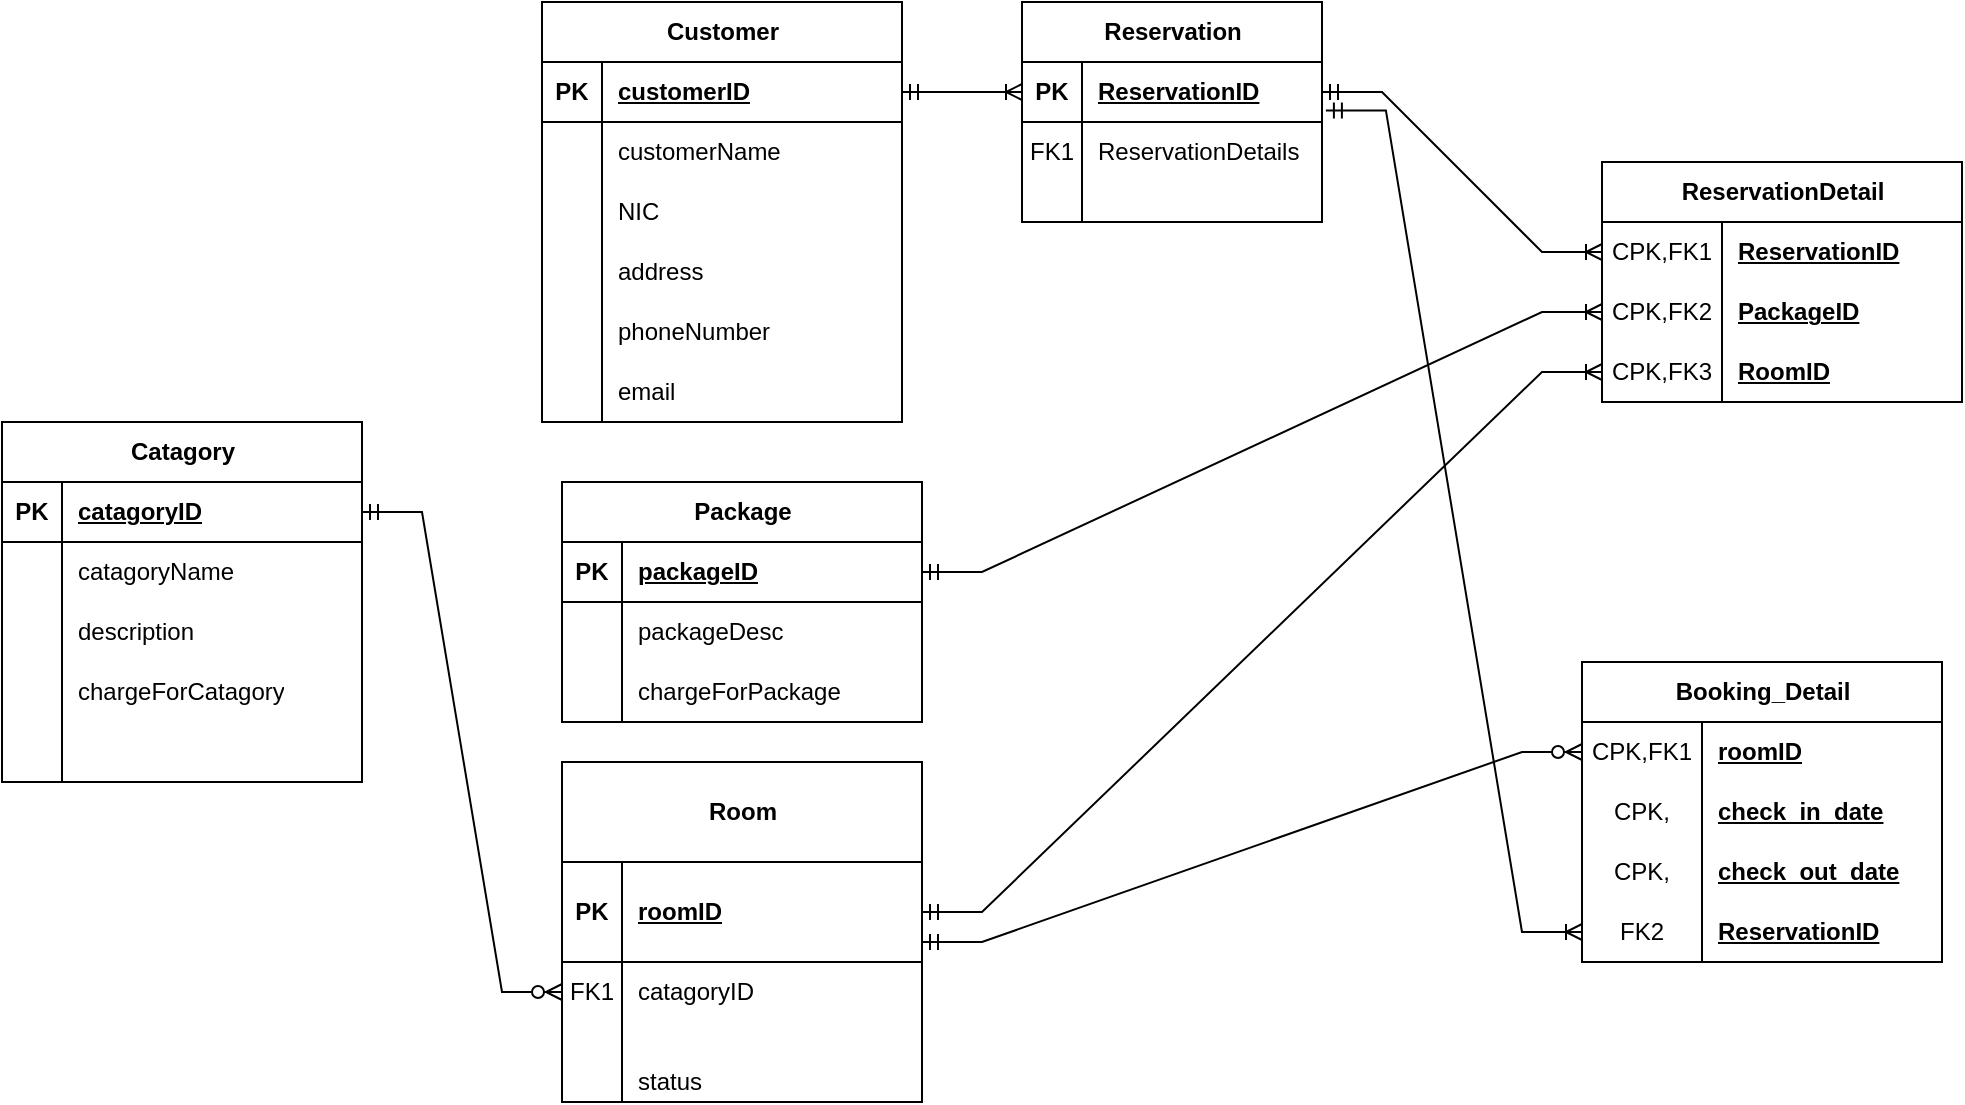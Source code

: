 <mxfile version="22.1.2" type="device">
  <diagram id="R2lEEEUBdFMjLlhIrx00" name="Page-1">
    <mxGraphModel dx="2118" dy="1706" grid="1" gridSize="10" guides="1" tooltips="1" connect="1" arrows="1" fold="1" page="1" pageScale="1" pageWidth="850" pageHeight="1100" math="0" shadow="0" extFonts="Permanent Marker^https://fonts.googleapis.com/css?family=Permanent+Marker">
      <root>
        <mxCell id="0" />
        <mxCell id="1" parent="0" />
        <mxCell id="6BSuSXwDPBjTtrX3ZI1q-87" value="Reservation" style="shape=table;startSize=30;container=1;collapsible=1;childLayout=tableLayout;fixedRows=1;rowLines=0;fontStyle=1;align=center;resizeLast=1;html=1;" parent="1" vertex="1">
          <mxGeometry x="-150" y="-300" width="150" height="110" as="geometry" />
        </mxCell>
        <mxCell id="6BSuSXwDPBjTtrX3ZI1q-88" value="" style="shape=tableRow;horizontal=0;startSize=0;swimlaneHead=0;swimlaneBody=0;fillColor=none;collapsible=0;dropTarget=0;points=[[0,0.5],[1,0.5]];portConstraint=eastwest;top=0;left=0;right=0;bottom=1;" parent="6BSuSXwDPBjTtrX3ZI1q-87" vertex="1">
          <mxGeometry y="30" width="150" height="30" as="geometry" />
        </mxCell>
        <mxCell id="6BSuSXwDPBjTtrX3ZI1q-89" value="PK" style="shape=partialRectangle;connectable=0;fillColor=none;top=0;left=0;bottom=0;right=0;fontStyle=1;overflow=hidden;whiteSpace=wrap;html=1;" parent="6BSuSXwDPBjTtrX3ZI1q-88" vertex="1">
          <mxGeometry width="30" height="30" as="geometry">
            <mxRectangle width="30" height="30" as="alternateBounds" />
          </mxGeometry>
        </mxCell>
        <mxCell id="6BSuSXwDPBjTtrX3ZI1q-90" value="ReservationID" style="shape=partialRectangle;connectable=0;fillColor=none;top=0;left=0;bottom=0;right=0;align=left;spacingLeft=6;fontStyle=5;overflow=hidden;whiteSpace=wrap;html=1;" parent="6BSuSXwDPBjTtrX3ZI1q-88" vertex="1">
          <mxGeometry x="30" width="120" height="30" as="geometry">
            <mxRectangle width="120" height="30" as="alternateBounds" />
          </mxGeometry>
        </mxCell>
        <mxCell id="6BSuSXwDPBjTtrX3ZI1q-109" value="" style="shape=tableRow;horizontal=0;startSize=0;swimlaneHead=0;swimlaneBody=0;fillColor=none;collapsible=0;dropTarget=0;points=[[0,0.5],[1,0.5]];portConstraint=eastwest;top=0;left=0;right=0;bottom=0;" parent="6BSuSXwDPBjTtrX3ZI1q-87" vertex="1">
          <mxGeometry y="60" width="150" height="30" as="geometry" />
        </mxCell>
        <mxCell id="6BSuSXwDPBjTtrX3ZI1q-110" value="FK1" style="shape=partialRectangle;connectable=0;fillColor=none;top=0;left=0;bottom=0;right=0;editable=1;overflow=hidden;whiteSpace=wrap;html=1;" parent="6BSuSXwDPBjTtrX3ZI1q-109" vertex="1">
          <mxGeometry width="30" height="30" as="geometry">
            <mxRectangle width="30" height="30" as="alternateBounds" />
          </mxGeometry>
        </mxCell>
        <mxCell id="6BSuSXwDPBjTtrX3ZI1q-111" value="ReservationDetails" style="shape=partialRectangle;connectable=0;fillColor=none;top=0;left=0;bottom=0;right=0;align=left;spacingLeft=6;overflow=hidden;whiteSpace=wrap;html=1;" parent="6BSuSXwDPBjTtrX3ZI1q-109" vertex="1">
          <mxGeometry x="30" width="120" height="30" as="geometry">
            <mxRectangle width="120" height="30" as="alternateBounds" />
          </mxGeometry>
        </mxCell>
        <mxCell id="6BSuSXwDPBjTtrX3ZI1q-106" value="" style="shape=tableRow;horizontal=0;startSize=0;swimlaneHead=0;swimlaneBody=0;fillColor=none;collapsible=0;dropTarget=0;points=[[0,0.5],[1,0.5]];portConstraint=eastwest;top=0;left=0;right=0;bottom=0;" parent="6BSuSXwDPBjTtrX3ZI1q-87" vertex="1">
          <mxGeometry y="90" width="150" height="20" as="geometry" />
        </mxCell>
        <mxCell id="6BSuSXwDPBjTtrX3ZI1q-107" value="" style="shape=partialRectangle;connectable=0;fillColor=none;top=0;left=0;bottom=0;right=0;editable=1;overflow=hidden;whiteSpace=wrap;html=1;" parent="6BSuSXwDPBjTtrX3ZI1q-106" vertex="1">
          <mxGeometry width="30" height="20" as="geometry">
            <mxRectangle width="30" height="20" as="alternateBounds" />
          </mxGeometry>
        </mxCell>
        <mxCell id="6BSuSXwDPBjTtrX3ZI1q-108" value="" style="shape=partialRectangle;connectable=0;fillColor=none;top=0;left=0;bottom=0;right=0;align=left;spacingLeft=6;overflow=hidden;whiteSpace=wrap;html=1;" parent="6BSuSXwDPBjTtrX3ZI1q-106" vertex="1">
          <mxGeometry x="30" width="120" height="20" as="geometry">
            <mxRectangle width="120" height="20" as="alternateBounds" />
          </mxGeometry>
        </mxCell>
        <mxCell id="6BSuSXwDPBjTtrX3ZI1q-112" value="Customer" style="shape=table;startSize=30;container=1;collapsible=1;childLayout=tableLayout;fixedRows=1;rowLines=0;fontStyle=1;align=center;resizeLast=1;html=1;" parent="1" vertex="1">
          <mxGeometry x="-390" y="-300" width="180" height="210" as="geometry" />
        </mxCell>
        <mxCell id="6BSuSXwDPBjTtrX3ZI1q-113" value="" style="shape=tableRow;horizontal=0;startSize=0;swimlaneHead=0;swimlaneBody=0;fillColor=none;collapsible=0;dropTarget=0;points=[[0,0.5],[1,0.5]];portConstraint=eastwest;top=0;left=0;right=0;bottom=1;" parent="6BSuSXwDPBjTtrX3ZI1q-112" vertex="1">
          <mxGeometry y="30" width="180" height="30" as="geometry" />
        </mxCell>
        <mxCell id="6BSuSXwDPBjTtrX3ZI1q-114" value="PK" style="shape=partialRectangle;connectable=0;fillColor=none;top=0;left=0;bottom=0;right=0;fontStyle=1;overflow=hidden;whiteSpace=wrap;html=1;" parent="6BSuSXwDPBjTtrX3ZI1q-113" vertex="1">
          <mxGeometry width="30" height="30" as="geometry">
            <mxRectangle width="30" height="30" as="alternateBounds" />
          </mxGeometry>
        </mxCell>
        <mxCell id="6BSuSXwDPBjTtrX3ZI1q-115" value="customerID" style="shape=partialRectangle;connectable=0;fillColor=none;top=0;left=0;bottom=0;right=0;align=left;spacingLeft=6;fontStyle=5;overflow=hidden;whiteSpace=wrap;html=1;" parent="6BSuSXwDPBjTtrX3ZI1q-113" vertex="1">
          <mxGeometry x="30" width="150" height="30" as="geometry">
            <mxRectangle width="150" height="30" as="alternateBounds" />
          </mxGeometry>
        </mxCell>
        <mxCell id="6BSuSXwDPBjTtrX3ZI1q-116" value="" style="shape=tableRow;horizontal=0;startSize=0;swimlaneHead=0;swimlaneBody=0;fillColor=none;collapsible=0;dropTarget=0;points=[[0,0.5],[1,0.5]];portConstraint=eastwest;top=0;left=0;right=0;bottom=0;" parent="6BSuSXwDPBjTtrX3ZI1q-112" vertex="1">
          <mxGeometry y="60" width="180" height="30" as="geometry" />
        </mxCell>
        <mxCell id="6BSuSXwDPBjTtrX3ZI1q-117" value="" style="shape=partialRectangle;connectable=0;fillColor=none;top=0;left=0;bottom=0;right=0;editable=1;overflow=hidden;whiteSpace=wrap;html=1;" parent="6BSuSXwDPBjTtrX3ZI1q-116" vertex="1">
          <mxGeometry width="30" height="30" as="geometry">
            <mxRectangle width="30" height="30" as="alternateBounds" />
          </mxGeometry>
        </mxCell>
        <mxCell id="6BSuSXwDPBjTtrX3ZI1q-118" value="customerName" style="shape=partialRectangle;connectable=0;fillColor=none;top=0;left=0;bottom=0;right=0;align=left;spacingLeft=6;overflow=hidden;whiteSpace=wrap;html=1;" parent="6BSuSXwDPBjTtrX3ZI1q-116" vertex="1">
          <mxGeometry x="30" width="150" height="30" as="geometry">
            <mxRectangle width="150" height="30" as="alternateBounds" />
          </mxGeometry>
        </mxCell>
        <mxCell id="6BSuSXwDPBjTtrX3ZI1q-119" value="" style="shape=tableRow;horizontal=0;startSize=0;swimlaneHead=0;swimlaneBody=0;fillColor=none;collapsible=0;dropTarget=0;points=[[0,0.5],[1,0.5]];portConstraint=eastwest;top=0;left=0;right=0;bottom=0;" parent="6BSuSXwDPBjTtrX3ZI1q-112" vertex="1">
          <mxGeometry y="90" width="180" height="30" as="geometry" />
        </mxCell>
        <mxCell id="6BSuSXwDPBjTtrX3ZI1q-120" value="" style="shape=partialRectangle;connectable=0;fillColor=none;top=0;left=0;bottom=0;right=0;editable=1;overflow=hidden;whiteSpace=wrap;html=1;" parent="6BSuSXwDPBjTtrX3ZI1q-119" vertex="1">
          <mxGeometry width="30" height="30" as="geometry">
            <mxRectangle width="30" height="30" as="alternateBounds" />
          </mxGeometry>
        </mxCell>
        <mxCell id="6BSuSXwDPBjTtrX3ZI1q-121" value="NIC" style="shape=partialRectangle;connectable=0;fillColor=none;top=0;left=0;bottom=0;right=0;align=left;spacingLeft=6;overflow=hidden;whiteSpace=wrap;html=1;" parent="6BSuSXwDPBjTtrX3ZI1q-119" vertex="1">
          <mxGeometry x="30" width="150" height="30" as="geometry">
            <mxRectangle width="150" height="30" as="alternateBounds" />
          </mxGeometry>
        </mxCell>
        <mxCell id="6BSuSXwDPBjTtrX3ZI1q-122" value="" style="shape=tableRow;horizontal=0;startSize=0;swimlaneHead=0;swimlaneBody=0;fillColor=none;collapsible=0;dropTarget=0;points=[[0,0.5],[1,0.5]];portConstraint=eastwest;top=0;left=0;right=0;bottom=0;" parent="6BSuSXwDPBjTtrX3ZI1q-112" vertex="1">
          <mxGeometry y="120" width="180" height="30" as="geometry" />
        </mxCell>
        <mxCell id="6BSuSXwDPBjTtrX3ZI1q-123" value="" style="shape=partialRectangle;connectable=0;fillColor=none;top=0;left=0;bottom=0;right=0;editable=1;overflow=hidden;whiteSpace=wrap;html=1;" parent="6BSuSXwDPBjTtrX3ZI1q-122" vertex="1">
          <mxGeometry width="30" height="30" as="geometry">
            <mxRectangle width="30" height="30" as="alternateBounds" />
          </mxGeometry>
        </mxCell>
        <mxCell id="6BSuSXwDPBjTtrX3ZI1q-124" value="address" style="shape=partialRectangle;connectable=0;fillColor=none;top=0;left=0;bottom=0;right=0;align=left;spacingLeft=6;overflow=hidden;whiteSpace=wrap;html=1;" parent="6BSuSXwDPBjTtrX3ZI1q-122" vertex="1">
          <mxGeometry x="30" width="150" height="30" as="geometry">
            <mxRectangle width="150" height="30" as="alternateBounds" />
          </mxGeometry>
        </mxCell>
        <mxCell id="6BSuSXwDPBjTtrX3ZI1q-125" value="" style="shape=tableRow;horizontal=0;startSize=0;swimlaneHead=0;swimlaneBody=0;fillColor=none;collapsible=0;dropTarget=0;points=[[0,0.5],[1,0.5]];portConstraint=eastwest;top=0;left=0;right=0;bottom=0;" parent="6BSuSXwDPBjTtrX3ZI1q-112" vertex="1">
          <mxGeometry y="150" width="180" height="30" as="geometry" />
        </mxCell>
        <mxCell id="6BSuSXwDPBjTtrX3ZI1q-126" value="" style="shape=partialRectangle;connectable=0;fillColor=none;top=0;left=0;bottom=0;right=0;editable=1;overflow=hidden;whiteSpace=wrap;html=1;" parent="6BSuSXwDPBjTtrX3ZI1q-125" vertex="1">
          <mxGeometry width="30" height="30" as="geometry">
            <mxRectangle width="30" height="30" as="alternateBounds" />
          </mxGeometry>
        </mxCell>
        <mxCell id="6BSuSXwDPBjTtrX3ZI1q-127" value="phoneNumber" style="shape=partialRectangle;connectable=0;fillColor=none;top=0;left=0;bottom=0;right=0;align=left;spacingLeft=6;overflow=hidden;whiteSpace=wrap;html=1;" parent="6BSuSXwDPBjTtrX3ZI1q-125" vertex="1">
          <mxGeometry x="30" width="150" height="30" as="geometry">
            <mxRectangle width="150" height="30" as="alternateBounds" />
          </mxGeometry>
        </mxCell>
        <mxCell id="6BSuSXwDPBjTtrX3ZI1q-128" value="" style="shape=tableRow;horizontal=0;startSize=0;swimlaneHead=0;swimlaneBody=0;fillColor=none;collapsible=0;dropTarget=0;points=[[0,0.5],[1,0.5]];portConstraint=eastwest;top=0;left=0;right=0;bottom=0;" parent="6BSuSXwDPBjTtrX3ZI1q-112" vertex="1">
          <mxGeometry y="180" width="180" height="30" as="geometry" />
        </mxCell>
        <mxCell id="6BSuSXwDPBjTtrX3ZI1q-129" value="" style="shape=partialRectangle;connectable=0;fillColor=none;top=0;left=0;bottom=0;right=0;editable=1;overflow=hidden;whiteSpace=wrap;html=1;" parent="6BSuSXwDPBjTtrX3ZI1q-128" vertex="1">
          <mxGeometry width="30" height="30" as="geometry">
            <mxRectangle width="30" height="30" as="alternateBounds" />
          </mxGeometry>
        </mxCell>
        <mxCell id="6BSuSXwDPBjTtrX3ZI1q-130" value="email" style="shape=partialRectangle;connectable=0;fillColor=none;top=0;left=0;bottom=0;right=0;align=left;spacingLeft=6;overflow=hidden;whiteSpace=wrap;html=1;" parent="6BSuSXwDPBjTtrX3ZI1q-128" vertex="1">
          <mxGeometry x="30" width="150" height="30" as="geometry">
            <mxRectangle width="150" height="30" as="alternateBounds" />
          </mxGeometry>
        </mxCell>
        <mxCell id="6BSuSXwDPBjTtrX3ZI1q-149" value="Catagory" style="shape=table;startSize=30;container=1;collapsible=1;childLayout=tableLayout;fixedRows=1;rowLines=0;fontStyle=1;align=center;resizeLast=1;html=1;" parent="1" vertex="1">
          <mxGeometry x="-660" y="-90" width="180" height="180" as="geometry" />
        </mxCell>
        <mxCell id="6BSuSXwDPBjTtrX3ZI1q-150" value="" style="shape=tableRow;horizontal=0;startSize=0;swimlaneHead=0;swimlaneBody=0;fillColor=none;collapsible=0;dropTarget=0;points=[[0,0.5],[1,0.5]];portConstraint=eastwest;top=0;left=0;right=0;bottom=1;" parent="6BSuSXwDPBjTtrX3ZI1q-149" vertex="1">
          <mxGeometry y="30" width="180" height="30" as="geometry" />
        </mxCell>
        <mxCell id="6BSuSXwDPBjTtrX3ZI1q-151" value="PK" style="shape=partialRectangle;connectable=0;fillColor=none;top=0;left=0;bottom=0;right=0;fontStyle=1;overflow=hidden;whiteSpace=wrap;html=1;" parent="6BSuSXwDPBjTtrX3ZI1q-150" vertex="1">
          <mxGeometry width="30" height="30" as="geometry">
            <mxRectangle width="30" height="30" as="alternateBounds" />
          </mxGeometry>
        </mxCell>
        <mxCell id="6BSuSXwDPBjTtrX3ZI1q-152" value="catagoryID" style="shape=partialRectangle;connectable=0;fillColor=none;top=0;left=0;bottom=0;right=0;align=left;spacingLeft=6;fontStyle=5;overflow=hidden;whiteSpace=wrap;html=1;" parent="6BSuSXwDPBjTtrX3ZI1q-150" vertex="1">
          <mxGeometry x="30" width="150" height="30" as="geometry">
            <mxRectangle width="150" height="30" as="alternateBounds" />
          </mxGeometry>
        </mxCell>
        <mxCell id="6BSuSXwDPBjTtrX3ZI1q-153" value="" style="shape=tableRow;horizontal=0;startSize=0;swimlaneHead=0;swimlaneBody=0;fillColor=none;collapsible=0;dropTarget=0;points=[[0,0.5],[1,0.5]];portConstraint=eastwest;top=0;left=0;right=0;bottom=0;" parent="6BSuSXwDPBjTtrX3ZI1q-149" vertex="1">
          <mxGeometry y="60" width="180" height="30" as="geometry" />
        </mxCell>
        <mxCell id="6BSuSXwDPBjTtrX3ZI1q-154" value="" style="shape=partialRectangle;connectable=0;fillColor=none;top=0;left=0;bottom=0;right=0;editable=1;overflow=hidden;whiteSpace=wrap;html=1;" parent="6BSuSXwDPBjTtrX3ZI1q-153" vertex="1">
          <mxGeometry width="30" height="30" as="geometry">
            <mxRectangle width="30" height="30" as="alternateBounds" />
          </mxGeometry>
        </mxCell>
        <mxCell id="6BSuSXwDPBjTtrX3ZI1q-155" value="catagoryName" style="shape=partialRectangle;connectable=0;fillColor=none;top=0;left=0;bottom=0;right=0;align=left;spacingLeft=6;overflow=hidden;whiteSpace=wrap;html=1;" parent="6BSuSXwDPBjTtrX3ZI1q-153" vertex="1">
          <mxGeometry x="30" width="150" height="30" as="geometry">
            <mxRectangle width="150" height="30" as="alternateBounds" />
          </mxGeometry>
        </mxCell>
        <mxCell id="6BSuSXwDPBjTtrX3ZI1q-156" value="" style="shape=tableRow;horizontal=0;startSize=0;swimlaneHead=0;swimlaneBody=0;fillColor=none;collapsible=0;dropTarget=0;points=[[0,0.5],[1,0.5]];portConstraint=eastwest;top=0;left=0;right=0;bottom=0;" parent="6BSuSXwDPBjTtrX3ZI1q-149" vertex="1">
          <mxGeometry y="90" width="180" height="30" as="geometry" />
        </mxCell>
        <mxCell id="6BSuSXwDPBjTtrX3ZI1q-157" value="" style="shape=partialRectangle;connectable=0;fillColor=none;top=0;left=0;bottom=0;right=0;editable=1;overflow=hidden;whiteSpace=wrap;html=1;" parent="6BSuSXwDPBjTtrX3ZI1q-156" vertex="1">
          <mxGeometry width="30" height="30" as="geometry">
            <mxRectangle width="30" height="30" as="alternateBounds" />
          </mxGeometry>
        </mxCell>
        <mxCell id="6BSuSXwDPBjTtrX3ZI1q-158" value="description" style="shape=partialRectangle;connectable=0;fillColor=none;top=0;left=0;bottom=0;right=0;align=left;spacingLeft=6;overflow=hidden;whiteSpace=wrap;html=1;" parent="6BSuSXwDPBjTtrX3ZI1q-156" vertex="1">
          <mxGeometry x="30" width="150" height="30" as="geometry">
            <mxRectangle width="150" height="30" as="alternateBounds" />
          </mxGeometry>
        </mxCell>
        <mxCell id="6BSuSXwDPBjTtrX3ZI1q-159" value="" style="shape=tableRow;horizontal=0;startSize=0;swimlaneHead=0;swimlaneBody=0;fillColor=none;collapsible=0;dropTarget=0;points=[[0,0.5],[1,0.5]];portConstraint=eastwest;top=0;left=0;right=0;bottom=0;" parent="6BSuSXwDPBjTtrX3ZI1q-149" vertex="1">
          <mxGeometry y="120" width="180" height="30" as="geometry" />
        </mxCell>
        <mxCell id="6BSuSXwDPBjTtrX3ZI1q-160" value="" style="shape=partialRectangle;connectable=0;fillColor=none;top=0;left=0;bottom=0;right=0;editable=1;overflow=hidden;whiteSpace=wrap;html=1;" parent="6BSuSXwDPBjTtrX3ZI1q-159" vertex="1">
          <mxGeometry width="30" height="30" as="geometry">
            <mxRectangle width="30" height="30" as="alternateBounds" />
          </mxGeometry>
        </mxCell>
        <mxCell id="6BSuSXwDPBjTtrX3ZI1q-161" value="chargeForCatagory" style="shape=partialRectangle;connectable=0;fillColor=none;top=0;left=0;bottom=0;right=0;align=left;spacingLeft=6;overflow=hidden;whiteSpace=wrap;html=1;" parent="6BSuSXwDPBjTtrX3ZI1q-159" vertex="1">
          <mxGeometry x="30" width="150" height="30" as="geometry">
            <mxRectangle width="150" height="30" as="alternateBounds" />
          </mxGeometry>
        </mxCell>
        <mxCell id="xr5DP-zktvgg-D1vrAoa-54" value="" style="shape=tableRow;horizontal=0;startSize=0;swimlaneHead=0;swimlaneBody=0;fillColor=none;collapsible=0;dropTarget=0;points=[[0,0.5],[1,0.5]];portConstraint=eastwest;top=0;left=0;right=0;bottom=0;" parent="6BSuSXwDPBjTtrX3ZI1q-149" vertex="1">
          <mxGeometry y="150" width="180" height="30" as="geometry" />
        </mxCell>
        <mxCell id="xr5DP-zktvgg-D1vrAoa-55" value="" style="shape=partialRectangle;connectable=0;fillColor=none;top=0;left=0;bottom=0;right=0;editable=1;overflow=hidden;whiteSpace=wrap;html=1;" parent="xr5DP-zktvgg-D1vrAoa-54" vertex="1">
          <mxGeometry width="30" height="30" as="geometry">
            <mxRectangle width="30" height="30" as="alternateBounds" />
          </mxGeometry>
        </mxCell>
        <mxCell id="xr5DP-zktvgg-D1vrAoa-56" value="" style="shape=partialRectangle;connectable=0;fillColor=none;top=0;left=0;bottom=0;right=0;align=left;spacingLeft=6;overflow=hidden;whiteSpace=wrap;html=1;" parent="xr5DP-zktvgg-D1vrAoa-54" vertex="1">
          <mxGeometry x="30" width="150" height="30" as="geometry">
            <mxRectangle width="150" height="30" as="alternateBounds" />
          </mxGeometry>
        </mxCell>
        <mxCell id="YJUFI2NF0xjuazsBcwPN-2" value="Package" style="shape=table;startSize=30;container=1;collapsible=1;childLayout=tableLayout;fixedRows=1;rowLines=0;fontStyle=1;align=center;resizeLast=1;html=1;" parent="1" vertex="1">
          <mxGeometry x="-380" y="-60" width="180" height="120" as="geometry" />
        </mxCell>
        <mxCell id="YJUFI2NF0xjuazsBcwPN-3" value="" style="shape=tableRow;horizontal=0;startSize=0;swimlaneHead=0;swimlaneBody=0;fillColor=none;collapsible=0;dropTarget=0;points=[[0,0.5],[1,0.5]];portConstraint=eastwest;top=0;left=0;right=0;bottom=1;" parent="YJUFI2NF0xjuazsBcwPN-2" vertex="1">
          <mxGeometry y="30" width="180" height="30" as="geometry" />
        </mxCell>
        <mxCell id="YJUFI2NF0xjuazsBcwPN-4" value="PK" style="shape=partialRectangle;connectable=0;fillColor=none;top=0;left=0;bottom=0;right=0;fontStyle=1;overflow=hidden;whiteSpace=wrap;html=1;" parent="YJUFI2NF0xjuazsBcwPN-3" vertex="1">
          <mxGeometry width="30" height="30" as="geometry">
            <mxRectangle width="30" height="30" as="alternateBounds" />
          </mxGeometry>
        </mxCell>
        <mxCell id="YJUFI2NF0xjuazsBcwPN-5" value="packageID" style="shape=partialRectangle;connectable=0;fillColor=none;top=0;left=0;bottom=0;right=0;align=left;spacingLeft=6;fontStyle=5;overflow=hidden;whiteSpace=wrap;html=1;" parent="YJUFI2NF0xjuazsBcwPN-3" vertex="1">
          <mxGeometry x="30" width="150" height="30" as="geometry">
            <mxRectangle width="150" height="30" as="alternateBounds" />
          </mxGeometry>
        </mxCell>
        <mxCell id="YJUFI2NF0xjuazsBcwPN-6" value="" style="shape=tableRow;horizontal=0;startSize=0;swimlaneHead=0;swimlaneBody=0;fillColor=none;collapsible=0;dropTarget=0;points=[[0,0.5],[1,0.5]];portConstraint=eastwest;top=0;left=0;right=0;bottom=0;" parent="YJUFI2NF0xjuazsBcwPN-2" vertex="1">
          <mxGeometry y="60" width="180" height="30" as="geometry" />
        </mxCell>
        <mxCell id="YJUFI2NF0xjuazsBcwPN-7" value="" style="shape=partialRectangle;connectable=0;fillColor=none;top=0;left=0;bottom=0;right=0;editable=1;overflow=hidden;whiteSpace=wrap;html=1;" parent="YJUFI2NF0xjuazsBcwPN-6" vertex="1">
          <mxGeometry width="30" height="30" as="geometry">
            <mxRectangle width="30" height="30" as="alternateBounds" />
          </mxGeometry>
        </mxCell>
        <mxCell id="YJUFI2NF0xjuazsBcwPN-8" value="packageDesc" style="shape=partialRectangle;connectable=0;fillColor=none;top=0;left=0;bottom=0;right=0;align=left;spacingLeft=6;overflow=hidden;whiteSpace=wrap;html=1;" parent="YJUFI2NF0xjuazsBcwPN-6" vertex="1">
          <mxGeometry x="30" width="150" height="30" as="geometry">
            <mxRectangle width="150" height="30" as="alternateBounds" />
          </mxGeometry>
        </mxCell>
        <mxCell id="YJUFI2NF0xjuazsBcwPN-9" value="" style="shape=tableRow;horizontal=0;startSize=0;swimlaneHead=0;swimlaneBody=0;fillColor=none;collapsible=0;dropTarget=0;points=[[0,0.5],[1,0.5]];portConstraint=eastwest;top=0;left=0;right=0;bottom=0;" parent="YJUFI2NF0xjuazsBcwPN-2" vertex="1">
          <mxGeometry y="90" width="180" height="30" as="geometry" />
        </mxCell>
        <mxCell id="YJUFI2NF0xjuazsBcwPN-10" value="" style="shape=partialRectangle;connectable=0;fillColor=none;top=0;left=0;bottom=0;right=0;editable=1;overflow=hidden;whiteSpace=wrap;html=1;" parent="YJUFI2NF0xjuazsBcwPN-9" vertex="1">
          <mxGeometry width="30" height="30" as="geometry">
            <mxRectangle width="30" height="30" as="alternateBounds" />
          </mxGeometry>
        </mxCell>
        <mxCell id="YJUFI2NF0xjuazsBcwPN-11" value="chargeForPackage" style="shape=partialRectangle;connectable=0;fillColor=none;top=0;left=0;bottom=0;right=0;align=left;spacingLeft=6;overflow=hidden;whiteSpace=wrap;html=1;" parent="YJUFI2NF0xjuazsBcwPN-9" vertex="1">
          <mxGeometry x="30" width="150" height="30" as="geometry">
            <mxRectangle width="150" height="30" as="alternateBounds" />
          </mxGeometry>
        </mxCell>
        <mxCell id="6BSuSXwDPBjTtrX3ZI1q-134" value="Room" style="shape=table;startSize=50;container=1;collapsible=1;childLayout=tableLayout;fixedRows=1;rowLines=0;fontStyle=1;align=center;resizeLast=1;html=1;" parent="1" vertex="1">
          <mxGeometry x="-380" y="80" width="180" height="170" as="geometry" />
        </mxCell>
        <mxCell id="6BSuSXwDPBjTtrX3ZI1q-135" value="" style="shape=tableRow;horizontal=0;startSize=0;swimlaneHead=0;swimlaneBody=0;fillColor=none;collapsible=0;dropTarget=0;points=[[0,0.5],[1,0.5]];portConstraint=eastwest;top=0;left=0;right=0;bottom=1;" parent="6BSuSXwDPBjTtrX3ZI1q-134" vertex="1">
          <mxGeometry y="50" width="180" height="50" as="geometry" />
        </mxCell>
        <mxCell id="6BSuSXwDPBjTtrX3ZI1q-136" value="PK" style="shape=partialRectangle;connectable=0;fillColor=none;top=0;left=0;bottom=0;right=0;fontStyle=1;overflow=hidden;whiteSpace=wrap;html=1;" parent="6BSuSXwDPBjTtrX3ZI1q-135" vertex="1">
          <mxGeometry width="30" height="50" as="geometry">
            <mxRectangle width="30" height="50" as="alternateBounds" />
          </mxGeometry>
        </mxCell>
        <mxCell id="6BSuSXwDPBjTtrX3ZI1q-137" value="roomID" style="shape=partialRectangle;connectable=0;fillColor=none;top=0;left=0;bottom=0;right=0;align=left;spacingLeft=6;fontStyle=5;overflow=hidden;whiteSpace=wrap;html=1;" parent="6BSuSXwDPBjTtrX3ZI1q-135" vertex="1">
          <mxGeometry x="30" width="150" height="50" as="geometry">
            <mxRectangle width="150" height="50" as="alternateBounds" />
          </mxGeometry>
        </mxCell>
        <mxCell id="6BSuSXwDPBjTtrX3ZI1q-138" value="" style="shape=tableRow;horizontal=0;startSize=0;swimlaneHead=0;swimlaneBody=0;fillColor=none;collapsible=0;dropTarget=0;points=[[0,0.5],[1,0.5]];portConstraint=eastwest;top=0;left=0;right=0;bottom=0;" parent="6BSuSXwDPBjTtrX3ZI1q-134" vertex="1">
          <mxGeometry y="100" width="180" height="30" as="geometry" />
        </mxCell>
        <mxCell id="6BSuSXwDPBjTtrX3ZI1q-139" value="FK1" style="shape=partialRectangle;connectable=0;fillColor=none;top=0;left=0;bottom=0;right=0;editable=1;overflow=hidden;whiteSpace=wrap;html=1;" parent="6BSuSXwDPBjTtrX3ZI1q-138" vertex="1">
          <mxGeometry width="30" height="30" as="geometry">
            <mxRectangle width="30" height="30" as="alternateBounds" />
          </mxGeometry>
        </mxCell>
        <mxCell id="6BSuSXwDPBjTtrX3ZI1q-140" value="catagoryID" style="shape=partialRectangle;connectable=0;fillColor=none;top=0;left=0;bottom=0;right=0;align=left;spacingLeft=6;overflow=hidden;whiteSpace=wrap;html=1;" parent="6BSuSXwDPBjTtrX3ZI1q-138" vertex="1">
          <mxGeometry x="30" width="150" height="30" as="geometry">
            <mxRectangle width="150" height="30" as="alternateBounds" />
          </mxGeometry>
        </mxCell>
        <mxCell id="n5HEChE04SzrDuSpgyrK-4" value="" style="shape=tableRow;horizontal=0;startSize=0;swimlaneHead=0;swimlaneBody=0;fillColor=none;collapsible=0;dropTarget=0;points=[[0,0.5],[1,0.5]];portConstraint=eastwest;top=0;left=0;right=0;bottom=0;" parent="6BSuSXwDPBjTtrX3ZI1q-134" vertex="1">
          <mxGeometry y="130" width="180" height="20" as="geometry" />
        </mxCell>
        <mxCell id="n5HEChE04SzrDuSpgyrK-5" value="" style="shape=partialRectangle;connectable=0;fillColor=none;top=0;left=0;bottom=0;right=0;editable=1;overflow=hidden;whiteSpace=wrap;html=1;" parent="n5HEChE04SzrDuSpgyrK-4" vertex="1">
          <mxGeometry width="30" height="20" as="geometry">
            <mxRectangle width="30" height="20" as="alternateBounds" />
          </mxGeometry>
        </mxCell>
        <mxCell id="n5HEChE04SzrDuSpgyrK-6" value="" style="shape=partialRectangle;connectable=0;fillColor=none;top=0;left=0;bottom=0;right=0;align=left;spacingLeft=6;overflow=hidden;whiteSpace=wrap;html=1;" parent="n5HEChE04SzrDuSpgyrK-4" vertex="1">
          <mxGeometry x="30" width="150" height="20" as="geometry">
            <mxRectangle width="150" height="20" as="alternateBounds" />
          </mxGeometry>
        </mxCell>
        <mxCell id="WtKbcfbFnYUKs9ccXpZD-10" value="" style="shape=tableRow;horizontal=0;startSize=0;swimlaneHead=0;swimlaneBody=0;fillColor=none;collapsible=0;dropTarget=0;points=[[0,0.5],[1,0.5]];portConstraint=eastwest;top=0;left=0;right=0;bottom=0;" parent="6BSuSXwDPBjTtrX3ZI1q-134" vertex="1">
          <mxGeometry y="150" width="180" height="20" as="geometry" />
        </mxCell>
        <mxCell id="WtKbcfbFnYUKs9ccXpZD-11" value="" style="shape=partialRectangle;connectable=0;fillColor=none;top=0;left=0;bottom=0;right=0;editable=1;overflow=hidden;whiteSpace=wrap;html=1;" parent="WtKbcfbFnYUKs9ccXpZD-10" vertex="1">
          <mxGeometry width="30" height="20" as="geometry">
            <mxRectangle width="30" height="20" as="alternateBounds" />
          </mxGeometry>
        </mxCell>
        <mxCell id="WtKbcfbFnYUKs9ccXpZD-12" value="status" style="shape=partialRectangle;connectable=0;fillColor=none;top=0;left=0;bottom=0;right=0;align=left;spacingLeft=6;overflow=hidden;whiteSpace=wrap;html=1;" parent="WtKbcfbFnYUKs9ccXpZD-10" vertex="1">
          <mxGeometry x="30" width="150" height="20" as="geometry">
            <mxRectangle width="150" height="20" as="alternateBounds" />
          </mxGeometry>
        </mxCell>
        <mxCell id="Fe0YOWHatEL4-XU-NpOp-4" value="" style="edgeStyle=entityRelationEdgeStyle;fontSize=12;html=1;endArrow=ERzeroToMany;startArrow=ERmandOne;rounded=0;exitX=1;exitY=0.5;exitDx=0;exitDy=0;entryX=0;entryY=0.5;entryDx=0;entryDy=0;" parent="1" source="6BSuSXwDPBjTtrX3ZI1q-150" target="6BSuSXwDPBjTtrX3ZI1q-138" edge="1">
          <mxGeometry width="100" height="100" relative="1" as="geometry">
            <mxPoint x="-250" y="160" as="sourcePoint" />
            <mxPoint x="-150" y="60" as="targetPoint" />
          </mxGeometry>
        </mxCell>
        <mxCell id="Fe0YOWHatEL4-XU-NpOp-7" value="" style="edgeStyle=entityRelationEdgeStyle;fontSize=12;html=1;endArrow=ERoneToMany;startArrow=ERmandOne;rounded=0;exitX=1;exitY=0.5;exitDx=0;exitDy=0;entryX=0;entryY=0.5;entryDx=0;entryDy=0;" parent="1" source="6BSuSXwDPBjTtrX3ZI1q-88" target="kWSP7wvFLtZ6snFgfWXa-21" edge="1">
          <mxGeometry width="100" height="100" relative="1" as="geometry">
            <mxPoint x="40" y="-250" as="sourcePoint" />
            <mxPoint x="140" y="-350" as="targetPoint" />
          </mxGeometry>
        </mxCell>
        <mxCell id="Fe0YOWHatEL4-XU-NpOp-8" value="" style="edgeStyle=entityRelationEdgeStyle;fontSize=12;html=1;endArrow=ERoneToMany;startArrow=ERmandOne;rounded=0;exitX=1;exitY=0.5;exitDx=0;exitDy=0;entryX=0;entryY=0.5;entryDx=0;entryDy=0;" parent="1" source="YJUFI2NF0xjuazsBcwPN-3" target="kWSP7wvFLtZ6snFgfWXa-24" edge="1">
          <mxGeometry width="100" height="100" relative="1" as="geometry">
            <mxPoint x="-260" y="-30" as="sourcePoint" />
            <mxPoint x="-70" y="-90" as="targetPoint" />
          </mxGeometry>
        </mxCell>
        <mxCell id="Fe0YOWHatEL4-XU-NpOp-10" value="" style="edgeStyle=entityRelationEdgeStyle;fontSize=12;html=1;endArrow=ERoneToMany;startArrow=ERmandOne;rounded=0;entryX=0;entryY=0.5;entryDx=0;entryDy=0;exitX=1;exitY=0.5;exitDx=0;exitDy=0;" parent="1" source="6BSuSXwDPBjTtrX3ZI1q-135" target="kWSP7wvFLtZ6snFgfWXa-27" edge="1">
          <mxGeometry width="100" height="100" relative="1" as="geometry">
            <mxPoint x="-110" y="260" as="sourcePoint" />
            <mxPoint x="-130" y="150" as="targetPoint" />
          </mxGeometry>
        </mxCell>
        <mxCell id="I4U64wA06Tp4YprcHd51-3" value="" style="edgeStyle=entityRelationEdgeStyle;fontSize=12;html=1;endArrow=ERoneToMany;startArrow=ERmandOne;rounded=0;exitX=1;exitY=0.5;exitDx=0;exitDy=0;entryX=0;entryY=0.5;entryDx=0;entryDy=0;" parent="1" source="6BSuSXwDPBjTtrX3ZI1q-113" target="6BSuSXwDPBjTtrX3ZI1q-88" edge="1">
          <mxGeometry width="100" height="100" relative="1" as="geometry">
            <mxPoint x="-220" y="-120" as="sourcePoint" />
            <mxPoint x="-120" y="-220" as="targetPoint" />
          </mxGeometry>
        </mxCell>
        <mxCell id="kWSP7wvFLtZ6snFgfWXa-17" value="ReservationDetail" style="shape=table;startSize=30;container=1;collapsible=1;childLayout=tableLayout;fixedRows=1;rowLines=0;fontStyle=1;align=center;resizeLast=1;html=1;" parent="1" vertex="1">
          <mxGeometry x="140" y="-220" width="180" height="120" as="geometry" />
        </mxCell>
        <mxCell id="kWSP7wvFLtZ6snFgfWXa-21" value="" style="shape=tableRow;horizontal=0;startSize=0;swimlaneHead=0;swimlaneBody=0;fillColor=none;collapsible=0;dropTarget=0;points=[[0,0.5],[1,0.5]];portConstraint=eastwest;top=0;left=0;right=0;bottom=0;" parent="kWSP7wvFLtZ6snFgfWXa-17" vertex="1">
          <mxGeometry y="30" width="180" height="30" as="geometry" />
        </mxCell>
        <mxCell id="kWSP7wvFLtZ6snFgfWXa-22" value="CPK,FK1" style="shape=partialRectangle;connectable=0;fillColor=none;top=0;left=0;bottom=0;right=0;editable=1;overflow=hidden;whiteSpace=wrap;html=1;" parent="kWSP7wvFLtZ6snFgfWXa-21" vertex="1">
          <mxGeometry width="60" height="30" as="geometry">
            <mxRectangle width="60" height="30" as="alternateBounds" />
          </mxGeometry>
        </mxCell>
        <mxCell id="kWSP7wvFLtZ6snFgfWXa-23" value="&lt;b&gt;&lt;u&gt;ReservationID&lt;/u&gt;&lt;/b&gt;" style="shape=partialRectangle;connectable=0;fillColor=none;top=0;left=0;bottom=0;right=0;align=left;spacingLeft=6;overflow=hidden;whiteSpace=wrap;html=1;" parent="kWSP7wvFLtZ6snFgfWXa-21" vertex="1">
          <mxGeometry x="60" width="120" height="30" as="geometry">
            <mxRectangle width="120" height="30" as="alternateBounds" />
          </mxGeometry>
        </mxCell>
        <mxCell id="kWSP7wvFLtZ6snFgfWXa-24" value="" style="shape=tableRow;horizontal=0;startSize=0;swimlaneHead=0;swimlaneBody=0;fillColor=none;collapsible=0;dropTarget=0;points=[[0,0.5],[1,0.5]];portConstraint=eastwest;top=0;left=0;right=0;bottom=0;" parent="kWSP7wvFLtZ6snFgfWXa-17" vertex="1">
          <mxGeometry y="60" width="180" height="30" as="geometry" />
        </mxCell>
        <mxCell id="kWSP7wvFLtZ6snFgfWXa-25" value="CPK,FK2" style="shape=partialRectangle;connectable=0;fillColor=none;top=0;left=0;bottom=0;right=0;editable=1;overflow=hidden;whiteSpace=wrap;html=1;" parent="kWSP7wvFLtZ6snFgfWXa-24" vertex="1">
          <mxGeometry width="60" height="30" as="geometry">
            <mxRectangle width="60" height="30" as="alternateBounds" />
          </mxGeometry>
        </mxCell>
        <mxCell id="kWSP7wvFLtZ6snFgfWXa-26" value="&lt;b&gt;&lt;u&gt;PackageID&lt;/u&gt;&lt;/b&gt;" style="shape=partialRectangle;connectable=0;fillColor=none;top=0;left=0;bottom=0;right=0;align=left;spacingLeft=6;overflow=hidden;whiteSpace=wrap;html=1;" parent="kWSP7wvFLtZ6snFgfWXa-24" vertex="1">
          <mxGeometry x="60" width="120" height="30" as="geometry">
            <mxRectangle width="120" height="30" as="alternateBounds" />
          </mxGeometry>
        </mxCell>
        <mxCell id="kWSP7wvFLtZ6snFgfWXa-27" value="" style="shape=tableRow;horizontal=0;startSize=0;swimlaneHead=0;swimlaneBody=0;fillColor=none;collapsible=0;dropTarget=0;points=[[0,0.5],[1,0.5]];portConstraint=eastwest;top=0;left=0;right=0;bottom=0;" parent="kWSP7wvFLtZ6snFgfWXa-17" vertex="1">
          <mxGeometry y="90" width="180" height="30" as="geometry" />
        </mxCell>
        <mxCell id="kWSP7wvFLtZ6snFgfWXa-28" value="CPK,FK3" style="shape=partialRectangle;connectable=0;fillColor=none;top=0;left=0;bottom=0;right=0;editable=1;overflow=hidden;whiteSpace=wrap;html=1;" parent="kWSP7wvFLtZ6snFgfWXa-27" vertex="1">
          <mxGeometry width="60" height="30" as="geometry">
            <mxRectangle width="60" height="30" as="alternateBounds" />
          </mxGeometry>
        </mxCell>
        <mxCell id="kWSP7wvFLtZ6snFgfWXa-29" value="&lt;b&gt;&lt;u&gt;RoomID&lt;/u&gt;&lt;/b&gt;" style="shape=partialRectangle;connectable=0;fillColor=none;top=0;left=0;bottom=0;right=0;align=left;spacingLeft=6;overflow=hidden;whiteSpace=wrap;html=1;" parent="kWSP7wvFLtZ6snFgfWXa-27" vertex="1">
          <mxGeometry x="60" width="120" height="30" as="geometry">
            <mxRectangle width="120" height="30" as="alternateBounds" />
          </mxGeometry>
        </mxCell>
        <mxCell id="kWSP7wvFLtZ6snFgfWXa-30" value="Booking_Detail" style="shape=table;startSize=30;container=1;collapsible=1;childLayout=tableLayout;fixedRows=1;rowLines=0;fontStyle=1;align=center;resizeLast=1;html=1;" parent="1" vertex="1">
          <mxGeometry x="130" y="30" width="180" height="150" as="geometry" />
        </mxCell>
        <mxCell id="kWSP7wvFLtZ6snFgfWXa-34" value="" style="shape=tableRow;horizontal=0;startSize=0;swimlaneHead=0;swimlaneBody=0;fillColor=none;collapsible=0;dropTarget=0;points=[[0,0.5],[1,0.5]];portConstraint=eastwest;top=0;left=0;right=0;bottom=0;" parent="kWSP7wvFLtZ6snFgfWXa-30" vertex="1">
          <mxGeometry y="30" width="180" height="30" as="geometry" />
        </mxCell>
        <mxCell id="kWSP7wvFLtZ6snFgfWXa-35" value="CPK,FK1" style="shape=partialRectangle;connectable=0;fillColor=none;top=0;left=0;bottom=0;right=0;editable=1;overflow=hidden;whiteSpace=wrap;html=1;" parent="kWSP7wvFLtZ6snFgfWXa-34" vertex="1">
          <mxGeometry width="60" height="30" as="geometry">
            <mxRectangle width="60" height="30" as="alternateBounds" />
          </mxGeometry>
        </mxCell>
        <mxCell id="kWSP7wvFLtZ6snFgfWXa-36" value="&lt;u&gt;&lt;b&gt;roomID&lt;/b&gt;&lt;/u&gt;" style="shape=partialRectangle;connectable=0;fillColor=none;top=0;left=0;bottom=0;right=0;align=left;spacingLeft=6;overflow=hidden;whiteSpace=wrap;html=1;" parent="kWSP7wvFLtZ6snFgfWXa-34" vertex="1">
          <mxGeometry x="60" width="120" height="30" as="geometry">
            <mxRectangle width="120" height="30" as="alternateBounds" />
          </mxGeometry>
        </mxCell>
        <mxCell id="kWSP7wvFLtZ6snFgfWXa-37" value="" style="shape=tableRow;horizontal=0;startSize=0;swimlaneHead=0;swimlaneBody=0;fillColor=none;collapsible=0;dropTarget=0;points=[[0,0.5],[1,0.5]];portConstraint=eastwest;top=0;left=0;right=0;bottom=0;" parent="kWSP7wvFLtZ6snFgfWXa-30" vertex="1">
          <mxGeometry y="60" width="180" height="30" as="geometry" />
        </mxCell>
        <mxCell id="kWSP7wvFLtZ6snFgfWXa-38" value="CPK," style="shape=partialRectangle;connectable=0;fillColor=none;top=0;left=0;bottom=0;right=0;editable=1;overflow=hidden;whiteSpace=wrap;html=1;" parent="kWSP7wvFLtZ6snFgfWXa-37" vertex="1">
          <mxGeometry width="60" height="30" as="geometry">
            <mxRectangle width="60" height="30" as="alternateBounds" />
          </mxGeometry>
        </mxCell>
        <mxCell id="kWSP7wvFLtZ6snFgfWXa-39" value="&lt;b&gt;&lt;u&gt;check_in_date&lt;/u&gt;&lt;/b&gt;" style="shape=partialRectangle;connectable=0;fillColor=none;top=0;left=0;bottom=0;right=0;align=left;spacingLeft=6;overflow=hidden;whiteSpace=wrap;html=1;" parent="kWSP7wvFLtZ6snFgfWXa-37" vertex="1">
          <mxGeometry x="60" width="120" height="30" as="geometry">
            <mxRectangle width="120" height="30" as="alternateBounds" />
          </mxGeometry>
        </mxCell>
        <mxCell id="kWSP7wvFLtZ6snFgfWXa-40" value="" style="shape=tableRow;horizontal=0;startSize=0;swimlaneHead=0;swimlaneBody=0;fillColor=none;collapsible=0;dropTarget=0;points=[[0,0.5],[1,0.5]];portConstraint=eastwest;top=0;left=0;right=0;bottom=0;" parent="kWSP7wvFLtZ6snFgfWXa-30" vertex="1">
          <mxGeometry y="90" width="180" height="30" as="geometry" />
        </mxCell>
        <mxCell id="kWSP7wvFLtZ6snFgfWXa-41" value="CPK," style="shape=partialRectangle;connectable=0;fillColor=none;top=0;left=0;bottom=0;right=0;editable=1;overflow=hidden;whiteSpace=wrap;html=1;" parent="kWSP7wvFLtZ6snFgfWXa-40" vertex="1">
          <mxGeometry width="60" height="30" as="geometry">
            <mxRectangle width="60" height="30" as="alternateBounds" />
          </mxGeometry>
        </mxCell>
        <mxCell id="kWSP7wvFLtZ6snFgfWXa-42" value="&lt;u&gt;&lt;b&gt;check_out_date&lt;/b&gt;&lt;/u&gt;" style="shape=partialRectangle;connectable=0;fillColor=none;top=0;left=0;bottom=0;right=0;align=left;spacingLeft=6;overflow=hidden;whiteSpace=wrap;html=1;" parent="kWSP7wvFLtZ6snFgfWXa-40" vertex="1">
          <mxGeometry x="60" width="120" height="30" as="geometry">
            <mxRectangle width="120" height="30" as="alternateBounds" />
          </mxGeometry>
        </mxCell>
        <mxCell id="iF4fB_crrxNB-Zx-ls8E-5" value="" style="shape=tableRow;horizontal=0;startSize=0;swimlaneHead=0;swimlaneBody=0;fillColor=none;collapsible=0;dropTarget=0;points=[[0,0.5],[1,0.5]];portConstraint=eastwest;top=0;left=0;right=0;bottom=0;" vertex="1" parent="kWSP7wvFLtZ6snFgfWXa-30">
          <mxGeometry y="120" width="180" height="30" as="geometry" />
        </mxCell>
        <mxCell id="iF4fB_crrxNB-Zx-ls8E-6" value="FK2" style="shape=partialRectangle;connectable=0;fillColor=none;top=0;left=0;bottom=0;right=0;editable=1;overflow=hidden;whiteSpace=wrap;html=1;" vertex="1" parent="iF4fB_crrxNB-Zx-ls8E-5">
          <mxGeometry width="60" height="30" as="geometry">
            <mxRectangle width="60" height="30" as="alternateBounds" />
          </mxGeometry>
        </mxCell>
        <mxCell id="iF4fB_crrxNB-Zx-ls8E-7" value="&lt;b&gt;&lt;u&gt;ReservationID&lt;/u&gt;&lt;/b&gt;" style="shape=partialRectangle;connectable=0;fillColor=none;top=0;left=0;bottom=0;right=0;align=left;spacingLeft=6;overflow=hidden;whiteSpace=wrap;html=1;" vertex="1" parent="iF4fB_crrxNB-Zx-ls8E-5">
          <mxGeometry x="60" width="120" height="30" as="geometry">
            <mxRectangle width="120" height="30" as="alternateBounds" />
          </mxGeometry>
        </mxCell>
        <mxCell id="kWSP7wvFLtZ6snFgfWXa-43" value="" style="edgeStyle=entityRelationEdgeStyle;fontSize=12;html=1;endArrow=ERzeroToMany;startArrow=ERmandOne;rounded=0;entryX=0;entryY=0.5;entryDx=0;entryDy=0;" parent="1" target="kWSP7wvFLtZ6snFgfWXa-34" edge="1">
          <mxGeometry width="100" height="100" relative="1" as="geometry">
            <mxPoint x="-200" y="170" as="sourcePoint" />
            <mxPoint x="-110" y="70" as="targetPoint" />
          </mxGeometry>
        </mxCell>
        <mxCell id="iF4fB_crrxNB-Zx-ls8E-1" value="" style="edgeStyle=entityRelationEdgeStyle;fontSize=12;html=1;endArrow=ERoneToMany;startArrow=ERmandOne;rounded=0;exitX=1.013;exitY=-0.193;exitDx=0;exitDy=0;entryX=0;entryY=0.5;entryDx=0;entryDy=0;exitPerimeter=0;" edge="1" parent="1" source="6BSuSXwDPBjTtrX3ZI1q-109" target="iF4fB_crrxNB-Zx-ls8E-5">
          <mxGeometry width="100" height="100" relative="1" as="geometry">
            <mxPoint x="-40" y="-120" as="sourcePoint" />
            <mxPoint x="100" y="-20" as="targetPoint" />
          </mxGeometry>
        </mxCell>
      </root>
    </mxGraphModel>
  </diagram>
</mxfile>
